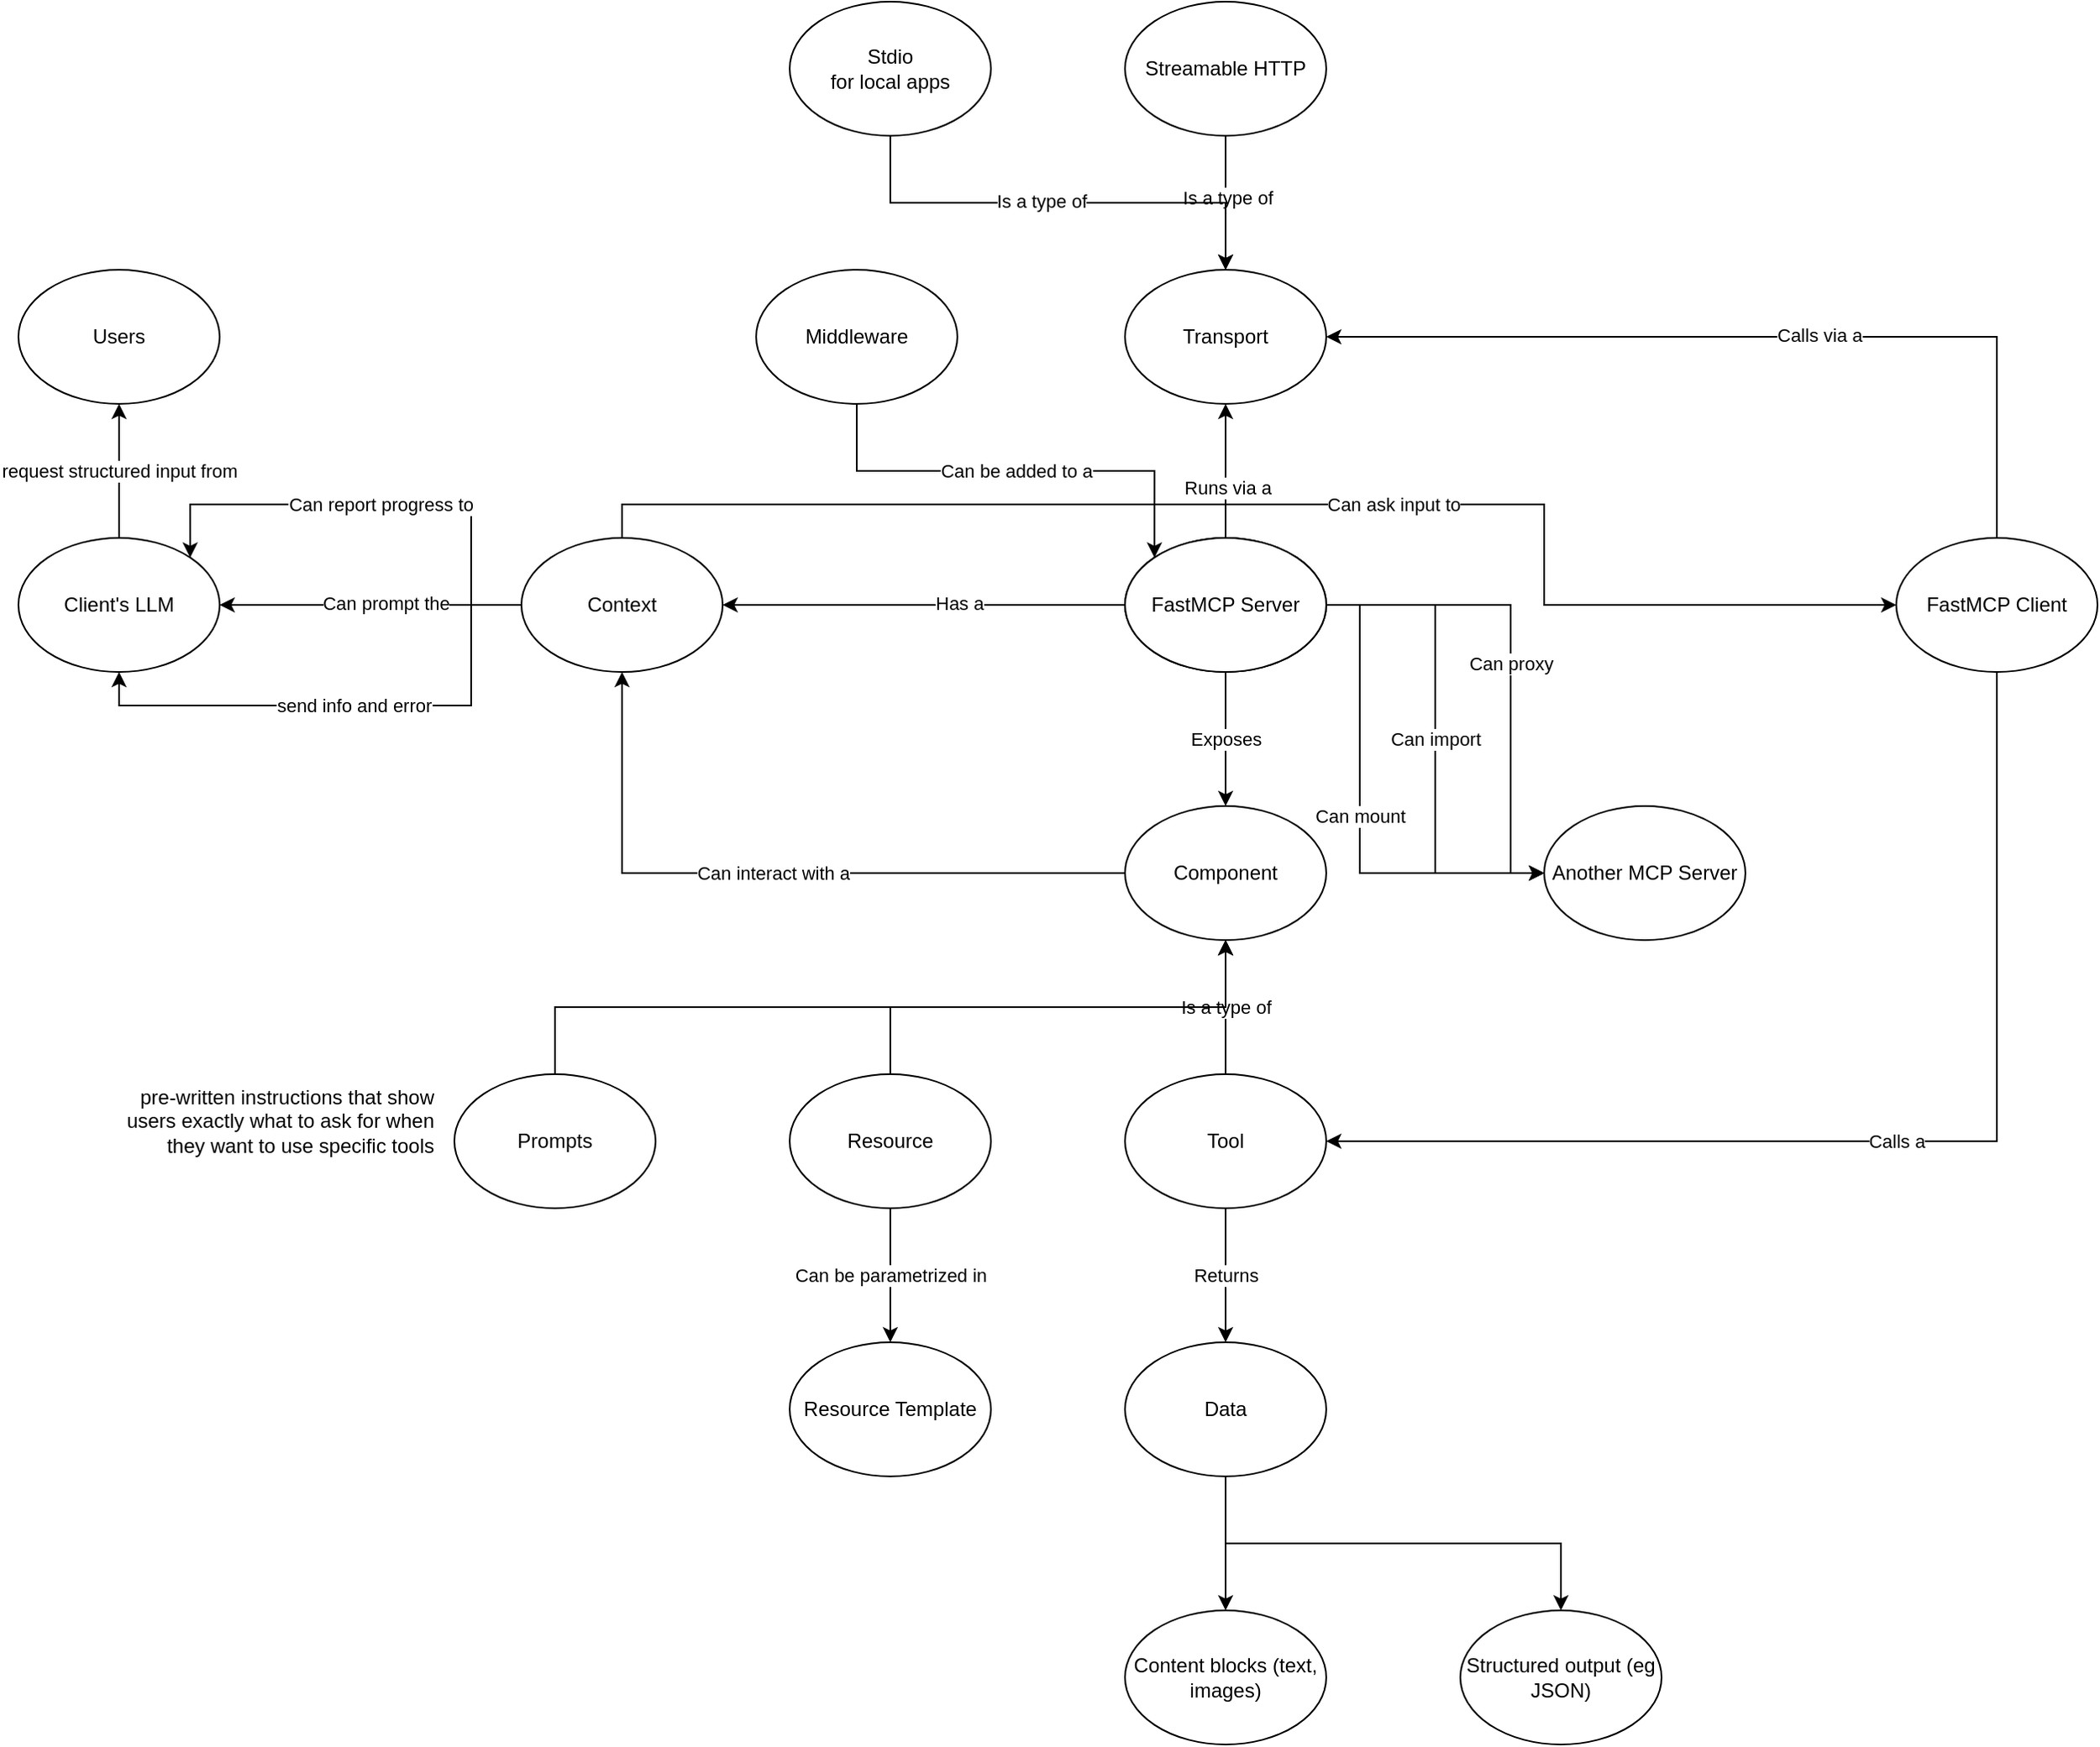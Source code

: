<mxfile version="28.0.7">
  <diagram name="Page-1" id="dGMBE0odDQ3uSR8gZIi_">
    <mxGraphModel dx="2221" dy="916" grid="1" gridSize="10" guides="1" tooltips="1" connect="1" arrows="1" fold="1" page="1" pageScale="1" pageWidth="850" pageHeight="1100" math="0" shadow="0">
      <root>
        <mxCell id="0" />
        <mxCell id="1" parent="0" />
        <mxCell id="ZOOlHC0b_KPHWnPwV2j9-1" value="FastMCP Server&lt;div&gt;&quot;FastMCP&quot;&lt;/div&gt;" style="ellipse;whiteSpace=wrap;html=1;" vertex="1" parent="1">
          <mxGeometry x="370" y="380" width="120" height="80" as="geometry" />
        </mxCell>
        <mxCell id="ZOOlHC0b_KPHWnPwV2j9-4" value="Exposes" style="edgeStyle=orthogonalEdgeStyle;rounded=0;orthogonalLoop=1;jettySize=auto;html=1;" edge="1" parent="1" source="ZOOlHC0b_KPHWnPwV2j9-2" target="ZOOlHC0b_KPHWnPwV2j9-3">
          <mxGeometry relative="1" as="geometry" />
        </mxCell>
        <mxCell id="ZOOlHC0b_KPHWnPwV2j9-8" value="" style="edgeStyle=orthogonalEdgeStyle;rounded=0;orthogonalLoop=1;jettySize=auto;html=1;" edge="1" parent="1" source="ZOOlHC0b_KPHWnPwV2j9-2" target="ZOOlHC0b_KPHWnPwV2j9-7">
          <mxGeometry relative="1" as="geometry" />
        </mxCell>
        <mxCell id="ZOOlHC0b_KPHWnPwV2j9-9" value="Runs via a" style="edgeLabel;html=1;align=center;verticalAlign=middle;resizable=0;points=[];" vertex="1" connectable="0" parent="ZOOlHC0b_KPHWnPwV2j9-8">
          <mxGeometry x="-0.25" y="-1" relative="1" as="geometry">
            <mxPoint as="offset" />
          </mxGeometry>
        </mxCell>
        <mxCell id="ZOOlHC0b_KPHWnPwV2j9-44" value="" style="edgeStyle=orthogonalEdgeStyle;rounded=0;orthogonalLoop=1;jettySize=auto;html=1;" edge="1" parent="1" source="ZOOlHC0b_KPHWnPwV2j9-2" target="ZOOlHC0b_KPHWnPwV2j9-43">
          <mxGeometry relative="1" as="geometry" />
        </mxCell>
        <mxCell id="ZOOlHC0b_KPHWnPwV2j9-45" value="Has a" style="edgeLabel;html=1;align=center;verticalAlign=middle;resizable=0;points=[];" vertex="1" connectable="0" parent="ZOOlHC0b_KPHWnPwV2j9-44">
          <mxGeometry x="-0.175" y="-1" relative="1" as="geometry">
            <mxPoint as="offset" />
          </mxGeometry>
        </mxCell>
        <mxCell id="ZOOlHC0b_KPHWnPwV2j9-57" value="Can proxy" style="edgeStyle=orthogonalEdgeStyle;rounded=0;orthogonalLoop=1;jettySize=auto;html=1;" edge="1" parent="1" source="ZOOlHC0b_KPHWnPwV2j9-2" target="ZOOlHC0b_KPHWnPwV2j9-56">
          <mxGeometry relative="1" as="geometry">
            <Array as="points">
              <mxPoint x="600" y="420" />
              <mxPoint x="600" y="580" />
            </Array>
          </mxGeometry>
        </mxCell>
        <mxCell id="ZOOlHC0b_KPHWnPwV2j9-58" value="Can import" style="edgeStyle=orthogonalEdgeStyle;rounded=0;orthogonalLoop=1;jettySize=auto;html=1;exitX=1;exitY=0.5;exitDx=0;exitDy=0;entryX=0;entryY=0.5;entryDx=0;entryDy=0;" edge="1" parent="1" source="ZOOlHC0b_KPHWnPwV2j9-2" target="ZOOlHC0b_KPHWnPwV2j9-56">
          <mxGeometry relative="1" as="geometry" />
        </mxCell>
        <mxCell id="ZOOlHC0b_KPHWnPwV2j9-59" value="Can mount" style="edgeStyle=orthogonalEdgeStyle;rounded=0;orthogonalLoop=1;jettySize=auto;html=1;exitX=1;exitY=0.5;exitDx=0;exitDy=0;entryX=0;entryY=0.5;entryDx=0;entryDy=0;" edge="1" parent="1" source="ZOOlHC0b_KPHWnPwV2j9-2" target="ZOOlHC0b_KPHWnPwV2j9-56">
          <mxGeometry x="0.004" relative="1" as="geometry">
            <Array as="points">
              <mxPoint x="510" y="420" />
              <mxPoint x="510" y="580" />
            </Array>
            <mxPoint as="offset" />
          </mxGeometry>
        </mxCell>
        <mxCell id="ZOOlHC0b_KPHWnPwV2j9-2" value="FastMCP Server" style="ellipse;whiteSpace=wrap;html=1;" vertex="1" parent="1">
          <mxGeometry x="370" y="380" width="120" height="80" as="geometry" />
        </mxCell>
        <mxCell id="ZOOlHC0b_KPHWnPwV2j9-19" value="Is a type of" style="edgeStyle=orthogonalEdgeStyle;rounded=0;orthogonalLoop=1;jettySize=auto;html=1;exitX=0.5;exitY=0;exitDx=0;exitDy=0;entryX=0.5;entryY=1;entryDx=0;entryDy=0;" edge="1" parent="1" source="ZOOlHC0b_KPHWnPwV2j9-18" target="ZOOlHC0b_KPHWnPwV2j9-3">
          <mxGeometry relative="1" as="geometry">
            <mxPoint x="460" y="660" as="targetPoint" />
            <mxPoint as="offset" />
          </mxGeometry>
        </mxCell>
        <mxCell id="ZOOlHC0b_KPHWnPwV2j9-46" value="Can interact with a" style="edgeStyle=orthogonalEdgeStyle;rounded=0;orthogonalLoop=1;jettySize=auto;html=1;exitX=0;exitY=0.5;exitDx=0;exitDy=0;entryX=0.5;entryY=1;entryDx=0;entryDy=0;" edge="1" parent="1" source="ZOOlHC0b_KPHWnPwV2j9-3" target="ZOOlHC0b_KPHWnPwV2j9-43">
          <mxGeometry relative="1" as="geometry" />
        </mxCell>
        <mxCell id="ZOOlHC0b_KPHWnPwV2j9-3" value="Component" style="ellipse;whiteSpace=wrap;html=1;" vertex="1" parent="1">
          <mxGeometry x="370" y="540" width="120" height="80" as="geometry" />
        </mxCell>
        <mxCell id="ZOOlHC0b_KPHWnPwV2j9-15" style="edgeStyle=orthogonalEdgeStyle;rounded=0;orthogonalLoop=1;jettySize=auto;html=1;exitX=0.5;exitY=0;exitDx=0;exitDy=0;entryX=1;entryY=0.5;entryDx=0;entryDy=0;" edge="1" parent="1" source="ZOOlHC0b_KPHWnPwV2j9-5" target="ZOOlHC0b_KPHWnPwV2j9-7">
          <mxGeometry relative="1" as="geometry" />
        </mxCell>
        <mxCell id="ZOOlHC0b_KPHWnPwV2j9-16" value="Calls via a" style="edgeLabel;html=1;align=center;verticalAlign=middle;resizable=0;points=[];" vertex="1" connectable="0" parent="ZOOlHC0b_KPHWnPwV2j9-15">
          <mxGeometry x="-0.131" y="-1" relative="1" as="geometry">
            <mxPoint as="offset" />
          </mxGeometry>
        </mxCell>
        <mxCell id="ZOOlHC0b_KPHWnPwV2j9-17" value="Calls a" style="edgeStyle=orthogonalEdgeStyle;rounded=0;orthogonalLoop=1;jettySize=auto;html=1;exitX=0.5;exitY=1;exitDx=0;exitDy=0;entryX=1;entryY=0.5;entryDx=0;entryDy=0;" edge="1" parent="1" source="ZOOlHC0b_KPHWnPwV2j9-5" target="ZOOlHC0b_KPHWnPwV2j9-18">
          <mxGeometry relative="1" as="geometry" />
        </mxCell>
        <mxCell id="ZOOlHC0b_KPHWnPwV2j9-5" value="FastMCP Client" style="ellipse;whiteSpace=wrap;html=1;" vertex="1" parent="1">
          <mxGeometry x="830" y="380" width="120" height="80" as="geometry" />
        </mxCell>
        <mxCell id="ZOOlHC0b_KPHWnPwV2j9-7" value="Transport" style="ellipse;whiteSpace=wrap;html=1;" vertex="1" parent="1">
          <mxGeometry x="370" y="220" width="120" height="80" as="geometry" />
        </mxCell>
        <mxCell id="ZOOlHC0b_KPHWnPwV2j9-13" style="edgeStyle=orthogonalEdgeStyle;rounded=0;orthogonalLoop=1;jettySize=auto;html=1;exitX=0.5;exitY=1;exitDx=0;exitDy=0;entryX=0.5;entryY=0;entryDx=0;entryDy=0;" edge="1" parent="1" source="ZOOlHC0b_KPHWnPwV2j9-10" target="ZOOlHC0b_KPHWnPwV2j9-7">
          <mxGeometry relative="1" as="geometry" />
        </mxCell>
        <mxCell id="ZOOlHC0b_KPHWnPwV2j9-14" value="Is a type of" style="edgeLabel;html=1;align=center;verticalAlign=middle;resizable=0;points=[];" vertex="1" connectable="0" parent="ZOOlHC0b_KPHWnPwV2j9-13">
          <mxGeometry x="-0.075" y="1" relative="1" as="geometry">
            <mxPoint as="offset" />
          </mxGeometry>
        </mxCell>
        <mxCell id="ZOOlHC0b_KPHWnPwV2j9-10" value="Streamable HTTP" style="ellipse;whiteSpace=wrap;html=1;" vertex="1" parent="1">
          <mxGeometry x="370" y="60" width="120" height="80" as="geometry" />
        </mxCell>
        <mxCell id="ZOOlHC0b_KPHWnPwV2j9-34" value="Returns" style="edgeStyle=orthogonalEdgeStyle;rounded=0;orthogonalLoop=1;jettySize=auto;html=1;" edge="1" parent="1" source="ZOOlHC0b_KPHWnPwV2j9-18" target="ZOOlHC0b_KPHWnPwV2j9-33">
          <mxGeometry relative="1" as="geometry" />
        </mxCell>
        <mxCell id="ZOOlHC0b_KPHWnPwV2j9-18" value="Tool" style="ellipse;whiteSpace=wrap;html=1;" vertex="1" parent="1">
          <mxGeometry x="370" y="700" width="120" height="80" as="geometry" />
        </mxCell>
        <mxCell id="ZOOlHC0b_KPHWnPwV2j9-24" style="edgeStyle=orthogonalEdgeStyle;rounded=0;orthogonalLoop=1;jettySize=auto;html=1;exitX=0.5;exitY=0;exitDx=0;exitDy=0;entryX=0.5;entryY=1;entryDx=0;entryDy=0;" edge="1" parent="1" source="ZOOlHC0b_KPHWnPwV2j9-20" target="ZOOlHC0b_KPHWnPwV2j9-3">
          <mxGeometry relative="1" as="geometry" />
        </mxCell>
        <mxCell id="ZOOlHC0b_KPHWnPwV2j9-27" value="Can be parametrized in" style="edgeStyle=orthogonalEdgeStyle;rounded=0;orthogonalLoop=1;jettySize=auto;html=1;" edge="1" parent="1" source="ZOOlHC0b_KPHWnPwV2j9-20" target="ZOOlHC0b_KPHWnPwV2j9-26">
          <mxGeometry relative="1" as="geometry" />
        </mxCell>
        <mxCell id="ZOOlHC0b_KPHWnPwV2j9-20" value="Resource" style="ellipse;whiteSpace=wrap;html=1;" vertex="1" parent="1">
          <mxGeometry x="170" y="700" width="120" height="80" as="geometry" />
        </mxCell>
        <mxCell id="ZOOlHC0b_KPHWnPwV2j9-25" style="edgeStyle=orthogonalEdgeStyle;rounded=0;orthogonalLoop=1;jettySize=auto;html=1;exitX=0.5;exitY=0;exitDx=0;exitDy=0;entryX=0.5;entryY=1;entryDx=0;entryDy=0;" edge="1" parent="1" source="ZOOlHC0b_KPHWnPwV2j9-22" target="ZOOlHC0b_KPHWnPwV2j9-3">
          <mxGeometry relative="1" as="geometry" />
        </mxCell>
        <mxCell id="ZOOlHC0b_KPHWnPwV2j9-22" value="Prompts" style="ellipse;whiteSpace=wrap;html=1;" vertex="1" parent="1">
          <mxGeometry x="-30" y="700" width="120" height="80" as="geometry" />
        </mxCell>
        <mxCell id="ZOOlHC0b_KPHWnPwV2j9-26" value="Resource Template" style="ellipse;whiteSpace=wrap;html=1;" vertex="1" parent="1">
          <mxGeometry x="170" y="860" width="120" height="80" as="geometry" />
        </mxCell>
        <mxCell id="ZOOlHC0b_KPHWnPwV2j9-29" value="Stdio&lt;div&gt;for local apps&lt;/div&gt;" style="ellipse;whiteSpace=wrap;html=1;" vertex="1" parent="1">
          <mxGeometry x="170" y="60" width="120" height="80" as="geometry" />
        </mxCell>
        <mxCell id="ZOOlHC0b_KPHWnPwV2j9-31" style="edgeStyle=orthogonalEdgeStyle;rounded=0;orthogonalLoop=1;jettySize=auto;html=1;exitX=0.5;exitY=1;exitDx=0;exitDy=0;entryX=0.5;entryY=0;entryDx=0;entryDy=0;" edge="1" parent="1" source="ZOOlHC0b_KPHWnPwV2j9-29" target="ZOOlHC0b_KPHWnPwV2j9-7">
          <mxGeometry relative="1" as="geometry">
            <mxPoint x="430" y="160" as="sourcePoint" />
            <mxPoint x="430" y="240" as="targetPoint" />
          </mxGeometry>
        </mxCell>
        <mxCell id="ZOOlHC0b_KPHWnPwV2j9-32" value="Is a type of" style="edgeLabel;html=1;align=center;verticalAlign=middle;resizable=0;points=[];" vertex="1" connectable="0" parent="ZOOlHC0b_KPHWnPwV2j9-31">
          <mxGeometry x="-0.075" y="1" relative="1" as="geometry">
            <mxPoint as="offset" />
          </mxGeometry>
        </mxCell>
        <mxCell id="ZOOlHC0b_KPHWnPwV2j9-36" value="" style="edgeStyle=orthogonalEdgeStyle;rounded=0;orthogonalLoop=1;jettySize=auto;html=1;" edge="1" parent="1" source="ZOOlHC0b_KPHWnPwV2j9-33" target="ZOOlHC0b_KPHWnPwV2j9-35">
          <mxGeometry relative="1" as="geometry" />
        </mxCell>
        <mxCell id="ZOOlHC0b_KPHWnPwV2j9-38" value="" style="edgeStyle=orthogonalEdgeStyle;rounded=0;orthogonalLoop=1;jettySize=auto;html=1;exitX=0.5;exitY=1;exitDx=0;exitDy=0;" edge="1" parent="1" source="ZOOlHC0b_KPHWnPwV2j9-33" target="ZOOlHC0b_KPHWnPwV2j9-37">
          <mxGeometry relative="1" as="geometry" />
        </mxCell>
        <mxCell id="ZOOlHC0b_KPHWnPwV2j9-33" value="Data" style="ellipse;whiteSpace=wrap;html=1;" vertex="1" parent="1">
          <mxGeometry x="370" y="860" width="120" height="80" as="geometry" />
        </mxCell>
        <mxCell id="ZOOlHC0b_KPHWnPwV2j9-35" value="Content blocks (text, images)" style="ellipse;whiteSpace=wrap;html=1;" vertex="1" parent="1">
          <mxGeometry x="370" y="1020" width="120" height="80" as="geometry" />
        </mxCell>
        <mxCell id="ZOOlHC0b_KPHWnPwV2j9-37" value="Structured output (eg JSON)" style="ellipse;whiteSpace=wrap;html=1;" vertex="1" parent="1">
          <mxGeometry x="570" y="1020" width="120" height="80" as="geometry" />
        </mxCell>
        <mxCell id="ZOOlHC0b_KPHWnPwV2j9-49" value="" style="edgeStyle=orthogonalEdgeStyle;rounded=0;orthogonalLoop=1;jettySize=auto;html=1;" edge="1" parent="1" source="ZOOlHC0b_KPHWnPwV2j9-43" target="ZOOlHC0b_KPHWnPwV2j9-48">
          <mxGeometry relative="1" as="geometry" />
        </mxCell>
        <mxCell id="ZOOlHC0b_KPHWnPwV2j9-50" value="Can prompt the" style="edgeLabel;html=1;align=center;verticalAlign=middle;resizable=0;points=[];" vertex="1" connectable="0" parent="ZOOlHC0b_KPHWnPwV2j9-49">
          <mxGeometry x="-0.1" y="-1" relative="1" as="geometry">
            <mxPoint as="offset" />
          </mxGeometry>
        </mxCell>
        <mxCell id="ZOOlHC0b_KPHWnPwV2j9-53" value="Can ask input to" style="edgeStyle=orthogonalEdgeStyle;rounded=0;orthogonalLoop=1;jettySize=auto;html=1;exitX=0.5;exitY=0;exitDx=0;exitDy=0;entryX=0;entryY=0.5;entryDx=0;entryDy=0;" edge="1" parent="1" source="ZOOlHC0b_KPHWnPwV2j9-43" target="ZOOlHC0b_KPHWnPwV2j9-5">
          <mxGeometry x="0.143" relative="1" as="geometry">
            <Array as="points">
              <mxPoint x="70" y="360" />
              <mxPoint x="620" y="360" />
              <mxPoint x="620" y="420" />
            </Array>
            <mxPoint as="offset" />
          </mxGeometry>
        </mxCell>
        <mxCell id="ZOOlHC0b_KPHWnPwV2j9-62" value="send info and error" style="edgeStyle=orthogonalEdgeStyle;rounded=0;orthogonalLoop=1;jettySize=auto;html=1;exitX=0;exitY=0.5;exitDx=0;exitDy=0;entryX=0.5;entryY=1;entryDx=0;entryDy=0;" edge="1" parent="1" source="ZOOlHC0b_KPHWnPwV2j9-43" target="ZOOlHC0b_KPHWnPwV2j9-48">
          <mxGeometry relative="1" as="geometry">
            <Array as="points">
              <mxPoint x="-20" y="420" />
              <mxPoint x="-20" y="480" />
              <mxPoint x="-230" y="480" />
            </Array>
          </mxGeometry>
        </mxCell>
        <mxCell id="ZOOlHC0b_KPHWnPwV2j9-64" value="Can report progress to" style="edgeStyle=orthogonalEdgeStyle;rounded=0;orthogonalLoop=1;jettySize=auto;html=1;exitX=0;exitY=0.5;exitDx=0;exitDy=0;entryX=1;entryY=0;entryDx=0;entryDy=0;" edge="1" parent="1" source="ZOOlHC0b_KPHWnPwV2j9-43" target="ZOOlHC0b_KPHWnPwV2j9-48">
          <mxGeometry relative="1" as="geometry">
            <Array as="points">
              <mxPoint x="-20" y="420" />
              <mxPoint x="-20" y="360" />
              <mxPoint x="-188" y="360" />
            </Array>
          </mxGeometry>
        </mxCell>
        <mxCell id="ZOOlHC0b_KPHWnPwV2j9-43" value="Context" style="ellipse;whiteSpace=wrap;html=1;" vertex="1" parent="1">
          <mxGeometry x="10" y="380" width="120" height="80" as="geometry" />
        </mxCell>
        <mxCell id="ZOOlHC0b_KPHWnPwV2j9-61" value="request structured input from" style="edgeStyle=orthogonalEdgeStyle;rounded=0;orthogonalLoop=1;jettySize=auto;html=1;" edge="1" parent="1" source="ZOOlHC0b_KPHWnPwV2j9-48" target="ZOOlHC0b_KPHWnPwV2j9-60">
          <mxGeometry relative="1" as="geometry" />
        </mxCell>
        <mxCell id="ZOOlHC0b_KPHWnPwV2j9-48" value="Client&#39;s LLM" style="ellipse;whiteSpace=wrap;html=1;" vertex="1" parent="1">
          <mxGeometry x="-290" y="380" width="120" height="80" as="geometry" />
        </mxCell>
        <mxCell id="ZOOlHC0b_KPHWnPwV2j9-55" value="pre-written instructions that show users exactly what to ask for when they want to use specific tools" style="text;whiteSpace=wrap;align=right;" vertex="1" parent="1">
          <mxGeometry x="-240" y="700" width="200" height="55" as="geometry" />
        </mxCell>
        <mxCell id="ZOOlHC0b_KPHWnPwV2j9-56" value="Another MCP Server" style="ellipse;whiteSpace=wrap;html=1;" vertex="1" parent="1">
          <mxGeometry x="620" y="540" width="120" height="80" as="geometry" />
        </mxCell>
        <mxCell id="ZOOlHC0b_KPHWnPwV2j9-60" value="Users" style="ellipse;whiteSpace=wrap;html=1;" vertex="1" parent="1">
          <mxGeometry x="-290" y="220" width="120" height="80" as="geometry" />
        </mxCell>
        <mxCell id="ZOOlHC0b_KPHWnPwV2j9-66" value="Can be added to a" style="edgeStyle=orthogonalEdgeStyle;rounded=0;orthogonalLoop=1;jettySize=auto;html=1;exitX=0.5;exitY=1;exitDx=0;exitDy=0;entryX=0;entryY=0;entryDx=0;entryDy=0;" edge="1" parent="1" source="ZOOlHC0b_KPHWnPwV2j9-65" target="ZOOlHC0b_KPHWnPwV2j9-2">
          <mxGeometry relative="1" as="geometry" />
        </mxCell>
        <mxCell id="ZOOlHC0b_KPHWnPwV2j9-65" value="Middleware" style="ellipse;whiteSpace=wrap;html=1;" vertex="1" parent="1">
          <mxGeometry x="150" y="220" width="120" height="80" as="geometry" />
        </mxCell>
      </root>
    </mxGraphModel>
  </diagram>
</mxfile>
